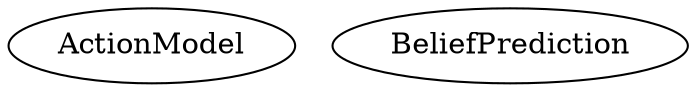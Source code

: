 /* Created by mdot for Matlab */
digraph m2html {

  ActionModel [URL="ActionModel.html"];
  BeliefPrediction [URL="BeliefPrediction.html"];
}